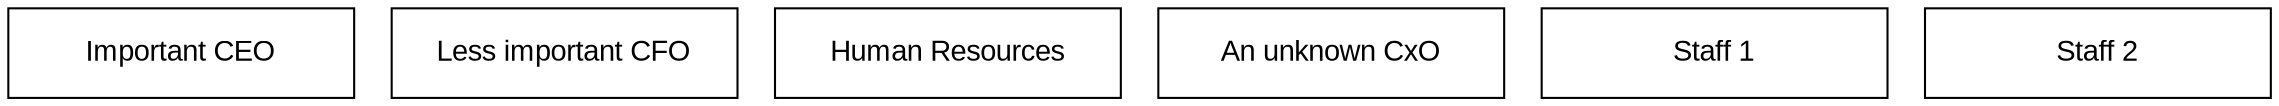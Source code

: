 



digraph ORG {

  ranksep=0.2;

  node[shape=box width=2.3 height=0.6 fontname="Arial"];

  CEO     [ label = "Important CEO"      ]
  CFO     [ label = "Less important CFO" ]
  HR      [ label = "Human Resources"    ]
  CxO     [ label = "An unknown CxO"     ]

  staff_1 [ label = "Staff 1"]
  staff_2 [ label = "Staff 2"]
}
